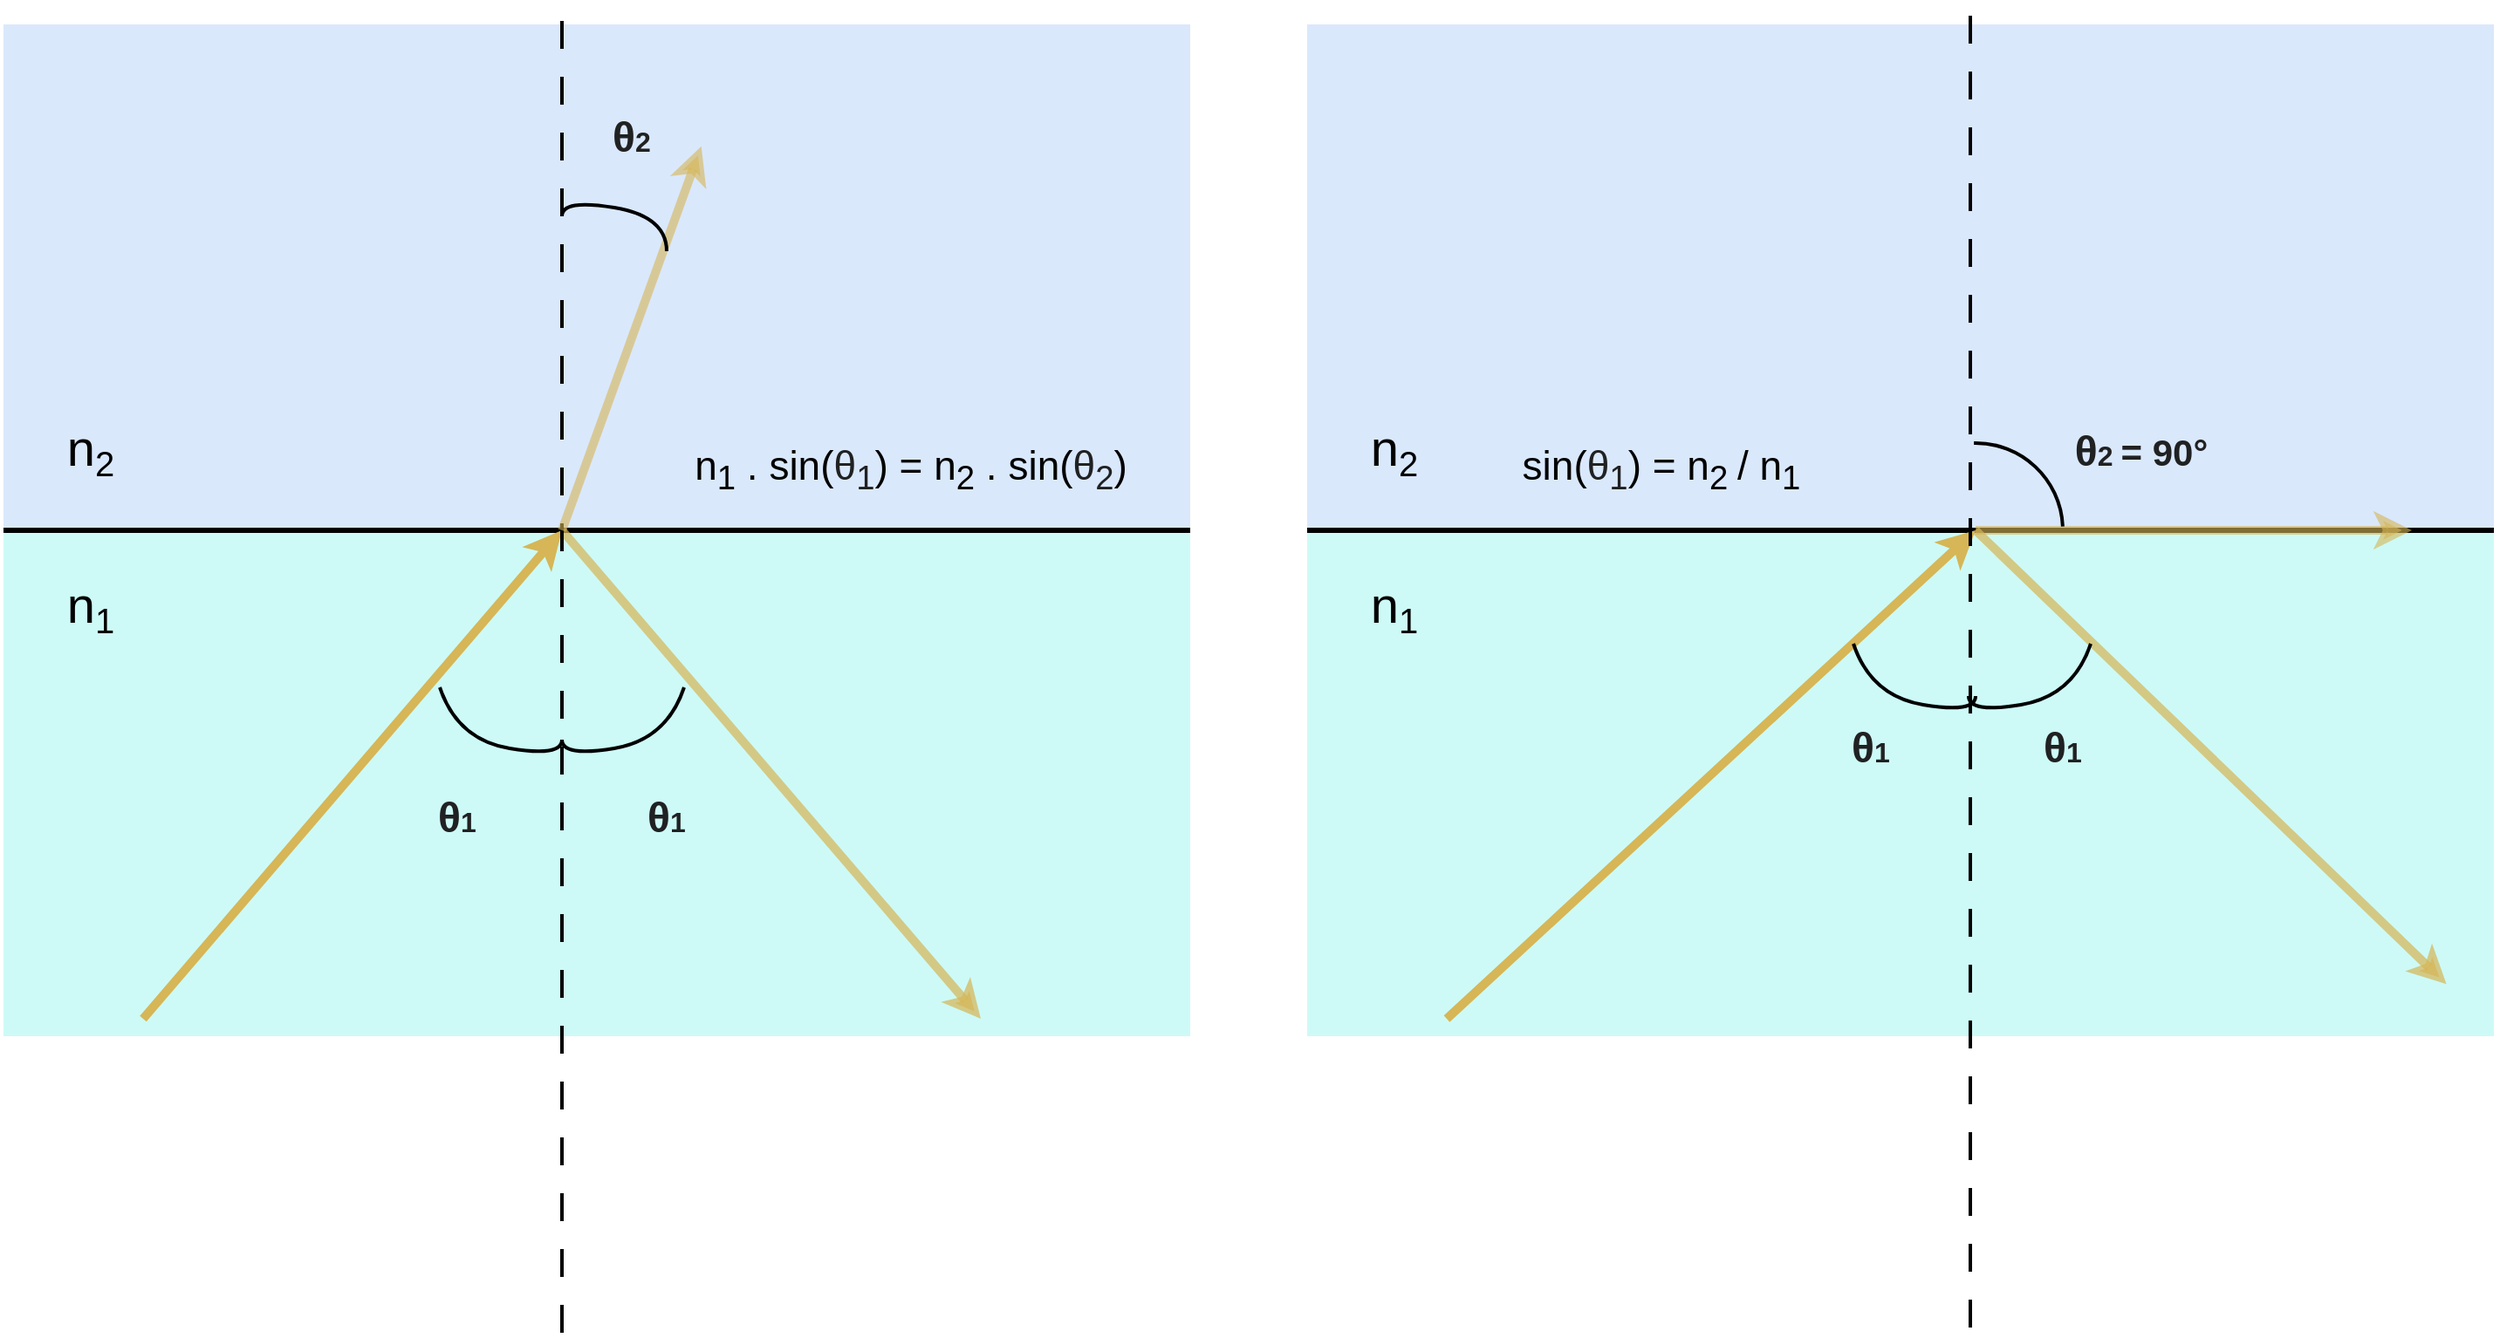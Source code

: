 <mxfile scale="1" border="20">
    <diagram id="M6_oYvQnbFlfbDrMnSk9" name="Page-1">
        <mxGraphModel dx="1305" dy="1164" grid="1" gridSize="10" guides="1" tooltips="1" connect="1" arrows="1" fold="1" page="1" pageScale="1" pageWidth="827" pageHeight="1169" background="#ffffff" math="0" shadow="0">
            <root>
                <mxCell id="0"/>
                <mxCell id="1" parent="0"/>
                <mxCell id="9" value="" style="rounded=0;whiteSpace=wrap;html=1;fontSize=20;fillColor=#CDFAF7;strokeColor=none;" parent="1" vertex="1">
                    <mxGeometry x="80" y="520" width="680" height="290" as="geometry"/>
                </mxCell>
                <mxCell id="8" value="" style="rounded=0;whiteSpace=wrap;html=1;fontSize=20;fillColor=#dae8fc;strokeColor=none;" parent="1" vertex="1">
                    <mxGeometry x="80" y="230" width="680" height="290" as="geometry"/>
                </mxCell>
                <mxCell id="2" value="" style="endArrow=none;html=1;strokeWidth=3;" parent="1" edge="1">
                    <mxGeometry width="50" height="50" relative="1" as="geometry">
                        <mxPoint x="80" y="520" as="sourcePoint"/>
                        <mxPoint x="760" y="520" as="targetPoint"/>
                    </mxGeometry>
                </mxCell>
                <mxCell id="3" value="" style="endArrow=classic;html=1;strokeWidth=5;endFill=1;fillColor=#fff2cc;strokeColor=#d6b656;" parent="1" edge="1">
                    <mxGeometry width="50" height="50" relative="1" as="geometry">
                        <mxPoint x="160" y="800" as="sourcePoint"/>
                        <mxPoint x="400" y="520" as="targetPoint"/>
                    </mxGeometry>
                </mxCell>
                <mxCell id="4" value="" style="endArrow=classic;html=1;strokeWidth=5;endFill=1;fillColor=#fff2cc;strokeColor=#d6b656;opacity=70;" parent="1" edge="1">
                    <mxGeometry width="50" height="50" relative="1" as="geometry">
                        <mxPoint x="400" y="520" as="sourcePoint"/>
                        <mxPoint x="640" y="800" as="targetPoint"/>
                    </mxGeometry>
                </mxCell>
                <mxCell id="5" value="" style="endArrow=none;html=1;strokeWidth=2;dashed=1;dashPattern=8 8;startArrow=none;" parent="1" source="9" edge="1">
                    <mxGeometry width="50" height="50" relative="1" as="geometry">
                        <mxPoint x="400" y="980" as="sourcePoint"/>
                        <mxPoint x="400" y="520" as="targetPoint"/>
                    </mxGeometry>
                </mxCell>
                <mxCell id="6" value="n&lt;sub style=&quot;&quot;&gt;&lt;font style=&quot;font-size: 20px;&quot;&gt;1&lt;/font&gt;&lt;/sub&gt;" style="text;html=1;strokeColor=none;fillColor=none;align=center;verticalAlign=middle;whiteSpace=wrap;rounded=0;fontSize=29;" parent="1" vertex="1">
                    <mxGeometry x="100" y="550" width="60" height="30" as="geometry"/>
                </mxCell>
                <mxCell id="7" value="n&lt;sub&gt;&lt;font style=&quot;font-size: 20px;&quot;&gt;2&lt;/font&gt;&lt;/sub&gt;" style="text;html=1;strokeColor=none;fillColor=none;align=center;verticalAlign=middle;whiteSpace=wrap;rounded=0;fontSize=29;" parent="1" vertex="1">
                    <mxGeometry x="100" y="460" width="60" height="30" as="geometry"/>
                </mxCell>
                <mxCell id="10" value="" style="endArrow=none;html=1;strokeWidth=2;dashed=1;dashPattern=8 8;" parent="1" edge="1">
                    <mxGeometry width="50" height="50" relative="1" as="geometry">
                        <mxPoint x="400" y="980" as="sourcePoint"/>
                        <mxPoint x="400" y="220" as="targetPoint"/>
                    </mxGeometry>
                </mxCell>
                <mxCell id="11" value="" style="endArrow=classic;html=1;strokeWidth=5;endFill=1;fillColor=#fff2cc;strokeColor=#d6b656;entryX=0.588;entryY=0.241;entryDx=0;entryDy=0;entryPerimeter=0;opacity=60;" parent="1" target="8" edge="1">
                    <mxGeometry width="50" height="50" relative="1" as="geometry">
                        <mxPoint x="400" y="520" as="sourcePoint"/>
                        <mxPoint x="450" y="290" as="targetPoint"/>
                    </mxGeometry>
                </mxCell>
                <mxCell id="12" value="" style="curved=1;endArrow=none;html=1;strokeWidth=2;fontSize=20;endFill=0;" parent="1" edge="1">
                    <mxGeometry width="50" height="50" relative="1" as="geometry">
                        <mxPoint x="330" y="610" as="sourcePoint"/>
                        <mxPoint x="400" y="640" as="targetPoint"/>
                        <Array as="points">
                            <mxPoint x="340" y="640"/>
                            <mxPoint x="400" y="650"/>
                            <mxPoint x="400" y="640"/>
                        </Array>
                    </mxGeometry>
                </mxCell>
                <mxCell id="13" value="" style="curved=1;endArrow=none;html=1;strokeWidth=2;fontSize=20;endFill=0;" parent="1" edge="1">
                    <mxGeometry width="50" height="50" relative="1" as="geometry">
                        <mxPoint x="470" y="610" as="sourcePoint"/>
                        <mxPoint x="400" y="640" as="targetPoint"/>
                        <Array as="points">
                            <mxPoint x="460" y="640"/>
                            <mxPoint x="400" y="650"/>
                            <mxPoint x="400" y="640"/>
                        </Array>
                    </mxGeometry>
                </mxCell>
                <mxCell id="14" value="" style="curved=1;endArrow=none;html=1;strokeWidth=2;fontSize=20;endFill=0;" parent="1" edge="1">
                    <mxGeometry width="50" height="50" relative="1" as="geometry">
                        <mxPoint x="460" y="360" as="sourcePoint"/>
                        <mxPoint x="400" y="340" as="targetPoint"/>
                        <Array as="points">
                            <mxPoint x="460" y="340"/>
                            <mxPoint x="400" y="330"/>
                            <mxPoint x="400" y="340"/>
                        </Array>
                    </mxGeometry>
                </mxCell>
                <mxCell id="15" value="&lt;b style=&quot;caret-color: rgb(32, 33, 34); color: rgb(32, 33, 34); font-family: sans-serif; text-align: start; text-size-adjust: auto;&quot;&gt;&lt;font style=&quot;font-size: 24px;&quot;&gt;θ&lt;/font&gt;&lt;font style=&quot;font-size: 16px;&quot;&gt;2&lt;/font&gt;&lt;/b&gt;" style="text;html=1;strokeColor=none;fillColor=none;align=center;verticalAlign=middle;whiteSpace=wrap;rounded=0;fontSize=20;" parent="1" vertex="1">
                    <mxGeometry x="410" y="280" width="60" height="30" as="geometry"/>
                </mxCell>
                <mxCell id="16" value="&lt;b style=&quot;caret-color: rgb(32, 33, 34); color: rgb(32, 33, 34); font-family: sans-serif; text-align: start; text-size-adjust: auto;&quot;&gt;&lt;font style=&quot;font-size: 24px;&quot;&gt;θ&lt;/font&gt;&lt;font style=&quot;font-size: 16px;&quot;&gt;1&lt;/font&gt;&lt;/b&gt;" style="text;html=1;strokeColor=none;fillColor=none;align=center;verticalAlign=middle;whiteSpace=wrap;rounded=0;fontSize=20;" parent="1" vertex="1">
                    <mxGeometry x="310" y="670" width="60" height="30" as="geometry"/>
                </mxCell>
                <mxCell id="17" value="&lt;b style=&quot;caret-color: rgb(32, 33, 34); color: rgb(32, 33, 34); font-family: sans-serif; text-align: start; text-size-adjust: auto;&quot;&gt;&lt;font style=&quot;font-size: 24px;&quot;&gt;θ&lt;/font&gt;&lt;font style=&quot;font-size: 16px;&quot;&gt;1&lt;/font&gt;&lt;/b&gt;" style="text;html=1;strokeColor=none;fillColor=none;align=center;verticalAlign=middle;whiteSpace=wrap;rounded=0;fontSize=20;" parent="1" vertex="1">
                    <mxGeometry x="430" y="670" width="60" height="30" as="geometry"/>
                </mxCell>
                <mxCell id="19" value="&lt;font style=&quot;font-size: 23px;&quot;&gt;n&lt;sub style=&quot;&quot;&gt;1&lt;/sub&gt; . sin(&lt;span style=&quot;border-color: var(--border-color); caret-color: rgb(32, 33, 34); color: rgb(32, 33, 34); font-family: sans-serif; text-align: start; text-size-adjust: auto;&quot;&gt;&lt;font style=&quot;border-color: var(--border-color); font-size: 23px;&quot;&gt;θ&lt;/font&gt;&lt;font style=&quot;border-color: var(--border-color); font-size: 23px;&quot;&gt;&lt;sub&gt;1&lt;/sub&gt;&lt;/font&gt;&lt;/span&gt;) = n&lt;sub style=&quot;&quot;&gt;2&lt;/sub&gt; . sin(&lt;span style=&quot;border-color: var(--border-color); caret-color: rgb(32, 33, 34); color: rgb(32, 33, 34); font-family: sans-serif; text-align: start; text-size-adjust: auto;&quot;&gt;&lt;font style=&quot;border-color: var(--border-color); font-size: 23px;&quot;&gt;θ&lt;/font&gt;&lt;font style=&quot;border-color: var(--border-color); font-size: 23px;&quot;&gt;&lt;sub&gt;2&lt;/sub&gt;&lt;/font&gt;&lt;/span&gt;)&lt;/font&gt;" style="text;html=1;strokeColor=none;fillColor=none;align=center;verticalAlign=middle;whiteSpace=wrap;rounded=0;" parent="1" vertex="1">
                    <mxGeometry x="320" y="440" width="560" height="90" as="geometry"/>
                </mxCell>
                <mxCell id="20" value="" style="rounded=0;whiteSpace=wrap;html=1;fontSize=20;fillColor=#CDFAF7;strokeColor=none;strokeWidth=9;" vertex="1" parent="1">
                    <mxGeometry x="827" y="520" width="680" height="290" as="geometry"/>
                </mxCell>
                <mxCell id="21" value="" style="rounded=0;whiteSpace=wrap;html=1;fontSize=20;fillColor=#dae8fc;strokeColor=none;" vertex="1" parent="1">
                    <mxGeometry x="827" y="230" width="680" height="290" as="geometry"/>
                </mxCell>
                <mxCell id="22" value="" style="endArrow=none;html=1;strokeWidth=3;" edge="1" parent="1">
                    <mxGeometry width="50" height="50" relative="1" as="geometry">
                        <mxPoint x="827" y="520" as="sourcePoint"/>
                        <mxPoint x="1507" y="520" as="targetPoint"/>
                    </mxGeometry>
                </mxCell>
                <mxCell id="23" value="" style="endArrow=classic;html=1;strokeWidth=5;endFill=1;fillColor=#fff2cc;strokeColor=#d6b656;" edge="1" parent="1">
                    <mxGeometry width="50" height="50" relative="1" as="geometry">
                        <mxPoint x="907" y="800" as="sourcePoint"/>
                        <mxPoint x="1210" y="520" as="targetPoint"/>
                    </mxGeometry>
                </mxCell>
                <mxCell id="24" value="" style="endArrow=classic;html=1;strokeWidth=5;endFill=1;fillColor=#fff2cc;strokeColor=#d6b656;opacity=70;entryX=0.96;entryY=0.897;entryDx=0;entryDy=0;entryPerimeter=0;" edge="1" parent="1" target="20">
                    <mxGeometry width="50" height="50" relative="1" as="geometry">
                        <mxPoint x="1210" y="520" as="sourcePoint"/>
                        <mxPoint x="1387" y="800" as="targetPoint"/>
                    </mxGeometry>
                </mxCell>
                <mxCell id="25" value="" style="endArrow=none;html=1;strokeWidth=2;dashed=1;dashPattern=8 8;startArrow=none;" edge="1" parent="1" source="20">
                    <mxGeometry width="50" height="50" relative="1" as="geometry">
                        <mxPoint x="1147" y="980" as="sourcePoint"/>
                        <mxPoint x="1147" y="520" as="targetPoint"/>
                    </mxGeometry>
                </mxCell>
                <mxCell id="26" value="n&lt;sub style=&quot;&quot;&gt;&lt;font style=&quot;font-size: 20px;&quot;&gt;1&lt;/font&gt;&lt;/sub&gt;" style="text;html=1;strokeColor=none;fillColor=none;align=center;verticalAlign=middle;whiteSpace=wrap;rounded=0;fontSize=29;" vertex="1" parent="1">
                    <mxGeometry x="847" y="550" width="60" height="30" as="geometry"/>
                </mxCell>
                <mxCell id="27" value="n&lt;sub&gt;&lt;font style=&quot;font-size: 20px;&quot;&gt;2&lt;/font&gt;&lt;/sub&gt;" style="text;html=1;strokeColor=none;fillColor=none;align=center;verticalAlign=middle;whiteSpace=wrap;rounded=0;fontSize=29;" vertex="1" parent="1">
                    <mxGeometry x="847" y="460" width="60" height="30" as="geometry"/>
                </mxCell>
                <mxCell id="28" value="" style="endArrow=none;html=1;strokeWidth=2;dashed=1;dashPattern=8 8;" edge="1" parent="1">
                    <mxGeometry width="50" height="50" relative="1" as="geometry">
                        <mxPoint x="1207" y="977" as="sourcePoint"/>
                        <mxPoint x="1207" y="217" as="targetPoint"/>
                    </mxGeometry>
                </mxCell>
                <mxCell id="29" value="" style="endArrow=classic;html=1;strokeWidth=5;endFill=1;fillColor=#fff2cc;strokeColor=#d6b656;opacity=60;" edge="1" parent="1">
                    <mxGeometry width="50" height="50" relative="1" as="geometry">
                        <mxPoint x="1210" y="520" as="sourcePoint"/>
                        <mxPoint x="1460" y="520" as="targetPoint"/>
                    </mxGeometry>
                </mxCell>
                <mxCell id="30" value="" style="curved=1;endArrow=none;html=1;strokeWidth=2;fontSize=20;endFill=0;" edge="1" parent="1">
                    <mxGeometry width="50" height="50" relative="1" as="geometry">
                        <mxPoint x="1140" y="585" as="sourcePoint"/>
                        <mxPoint x="1210" y="615" as="targetPoint"/>
                        <Array as="points">
                            <mxPoint x="1150" y="615"/>
                            <mxPoint x="1210" y="625"/>
                            <mxPoint x="1210" y="615"/>
                        </Array>
                    </mxGeometry>
                </mxCell>
                <mxCell id="31" value="" style="curved=1;endArrow=none;html=1;strokeWidth=2;fontSize=20;endFill=0;" edge="1" parent="1">
                    <mxGeometry width="50" height="50" relative="1" as="geometry">
                        <mxPoint x="1276" y="585" as="sourcePoint"/>
                        <mxPoint x="1206" y="615" as="targetPoint"/>
                        <Array as="points">
                            <mxPoint x="1266" y="615"/>
                            <mxPoint x="1206" y="625"/>
                            <mxPoint x="1206" y="615"/>
                        </Array>
                    </mxGeometry>
                </mxCell>
                <mxCell id="33" value="&lt;b style=&quot;caret-color: rgb(32, 33, 34); color: rgb(32, 33, 34); font-family: sans-serif; text-align: start; text-size-adjust: auto;&quot;&gt;&lt;font style=&quot;font-size: 24px;&quot;&gt;θ&lt;/font&gt;&lt;font style=&quot;&quot;&gt;&lt;span style=&quot;font-size: 16px;&quot;&gt;2 &lt;/span&gt;&lt;font style=&quot;font-size: 21px;&quot;&gt;= 90°&lt;/font&gt;&lt;/font&gt;&lt;/b&gt;" style="text;html=1;strokeColor=none;fillColor=none;align=center;verticalAlign=middle;whiteSpace=wrap;rounded=0;fontSize=20;" vertex="1" parent="1">
                    <mxGeometry x="1260" y="455" width="90" height="40" as="geometry"/>
                </mxCell>
                <mxCell id="34" value="&lt;b style=&quot;caret-color: rgb(32, 33, 34); color: rgb(32, 33, 34); font-family: sans-serif; text-align: start; text-size-adjust: auto;&quot;&gt;&lt;font style=&quot;font-size: 24px;&quot;&gt;θ&lt;/font&gt;&lt;font style=&quot;font-size: 16px;&quot;&gt;1&lt;/font&gt;&lt;/b&gt;" style="text;html=1;strokeColor=none;fillColor=none;align=center;verticalAlign=middle;whiteSpace=wrap;rounded=0;fontSize=20;" vertex="1" parent="1">
                    <mxGeometry x="1120" y="630" width="60" height="30" as="geometry"/>
                </mxCell>
                <mxCell id="35" value="&lt;b style=&quot;caret-color: rgb(32, 33, 34); color: rgb(32, 33, 34); font-family: sans-serif; text-align: start; text-size-adjust: auto;&quot;&gt;&lt;font style=&quot;font-size: 24px;&quot;&gt;θ&lt;/font&gt;&lt;font style=&quot;font-size: 16px;&quot;&gt;1&lt;/font&gt;&lt;/b&gt;" style="text;html=1;strokeColor=none;fillColor=none;align=center;verticalAlign=middle;whiteSpace=wrap;rounded=0;fontSize=20;" vertex="1" parent="1">
                    <mxGeometry x="1230" y="630" width="60" height="30" as="geometry"/>
                </mxCell>
                <mxCell id="37" value="" style="verticalLabelPosition=bottom;verticalAlign=top;html=1;shape=mxgraph.basic.arc;strokeColor=#000000;strokeWidth=2;startAngle=0.997;endAngle=0.243;" vertex="1" parent="1">
                    <mxGeometry x="1160" y="470" width="100" height="100" as="geometry"/>
                </mxCell>
                <mxCell id="38" value="&lt;font style=&quot;font-size: 23px;&quot;&gt;sin(&lt;span style=&quot;border-color: var(--border-color); caret-color: rgb(32, 33, 34); color: rgb(32, 33, 34); font-family: sans-serif; text-align: start; text-size-adjust: auto;&quot;&gt;&lt;font style=&quot;border-color: var(--border-color); font-size: 23px;&quot;&gt;θ&lt;/font&gt;&lt;font style=&quot;border-color: var(--border-color); font-size: 23px;&quot;&gt;&lt;sub&gt;1&lt;/sub&gt;&lt;/font&gt;&lt;/span&gt;) = n&lt;sub style=&quot;&quot;&gt;2 &lt;/sub&gt;/ n&lt;sub&gt;1&lt;/sub&gt;&lt;/font&gt;" style="text;html=1;strokeColor=none;fillColor=none;align=center;verticalAlign=middle;whiteSpace=wrap;rounded=0;" vertex="1" parent="1">
                    <mxGeometry x="750" y="440" width="560" height="90" as="geometry"/>
                </mxCell>
            </root>
        </mxGraphModel>
    </diagram>
</mxfile>